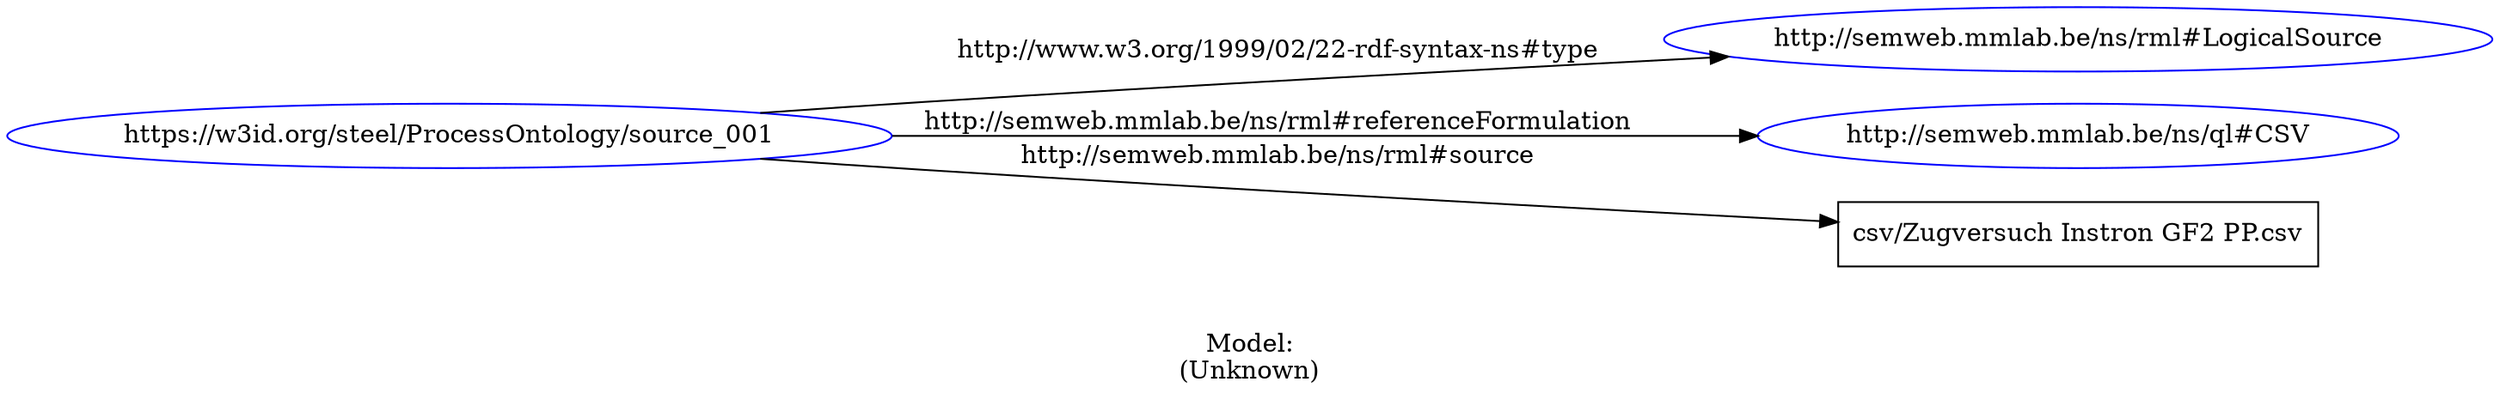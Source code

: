 digraph {
	rankdir = LR;
	charset="utf-8";

	"Rhttps://w3id.org/steel/ProcessOntology/source_001" -> "Rhttp://semweb.mmlab.be/ns/rml#LogicalSource" [ label="http://www.w3.org/1999/02/22-rdf-syntax-ns#type" ];
	"Rhttps://w3id.org/steel/ProcessOntology/source_001" -> "Rhttp://semweb.mmlab.be/ns/ql#CSV" [ label="http://semweb.mmlab.be/ns/rml#referenceFormulation" ];
	"Rhttps://w3id.org/steel/ProcessOntology/source_001" -> "Lcsv/Zugversuch Instron GF2 PP.csv" [ label="http://semweb.mmlab.be/ns/rml#source" ];

	// Resources
	"Rhttps://w3id.org/steel/ProcessOntology/source_001" [ label="https://w3id.org/steel/ProcessOntology/source_001", shape = ellipse, color = blue ];
	"Rhttp://semweb.mmlab.be/ns/rml#LogicalSource" [ label="http://semweb.mmlab.be/ns/rml#LogicalSource", shape = ellipse, color = blue ];
	"Rhttp://semweb.mmlab.be/ns/ql#CSV" [ label="http://semweb.mmlab.be/ns/ql#CSV", shape = ellipse, color = blue ];

	// Anonymous nodes

	// Literals
	"Lcsv/Zugversuch Instron GF2 PP.csv" [ label="csv/Zugversuch Instron GF2 PP.csv", shape = record ];

	label="\n\nModel:\n(Unknown)";
}
